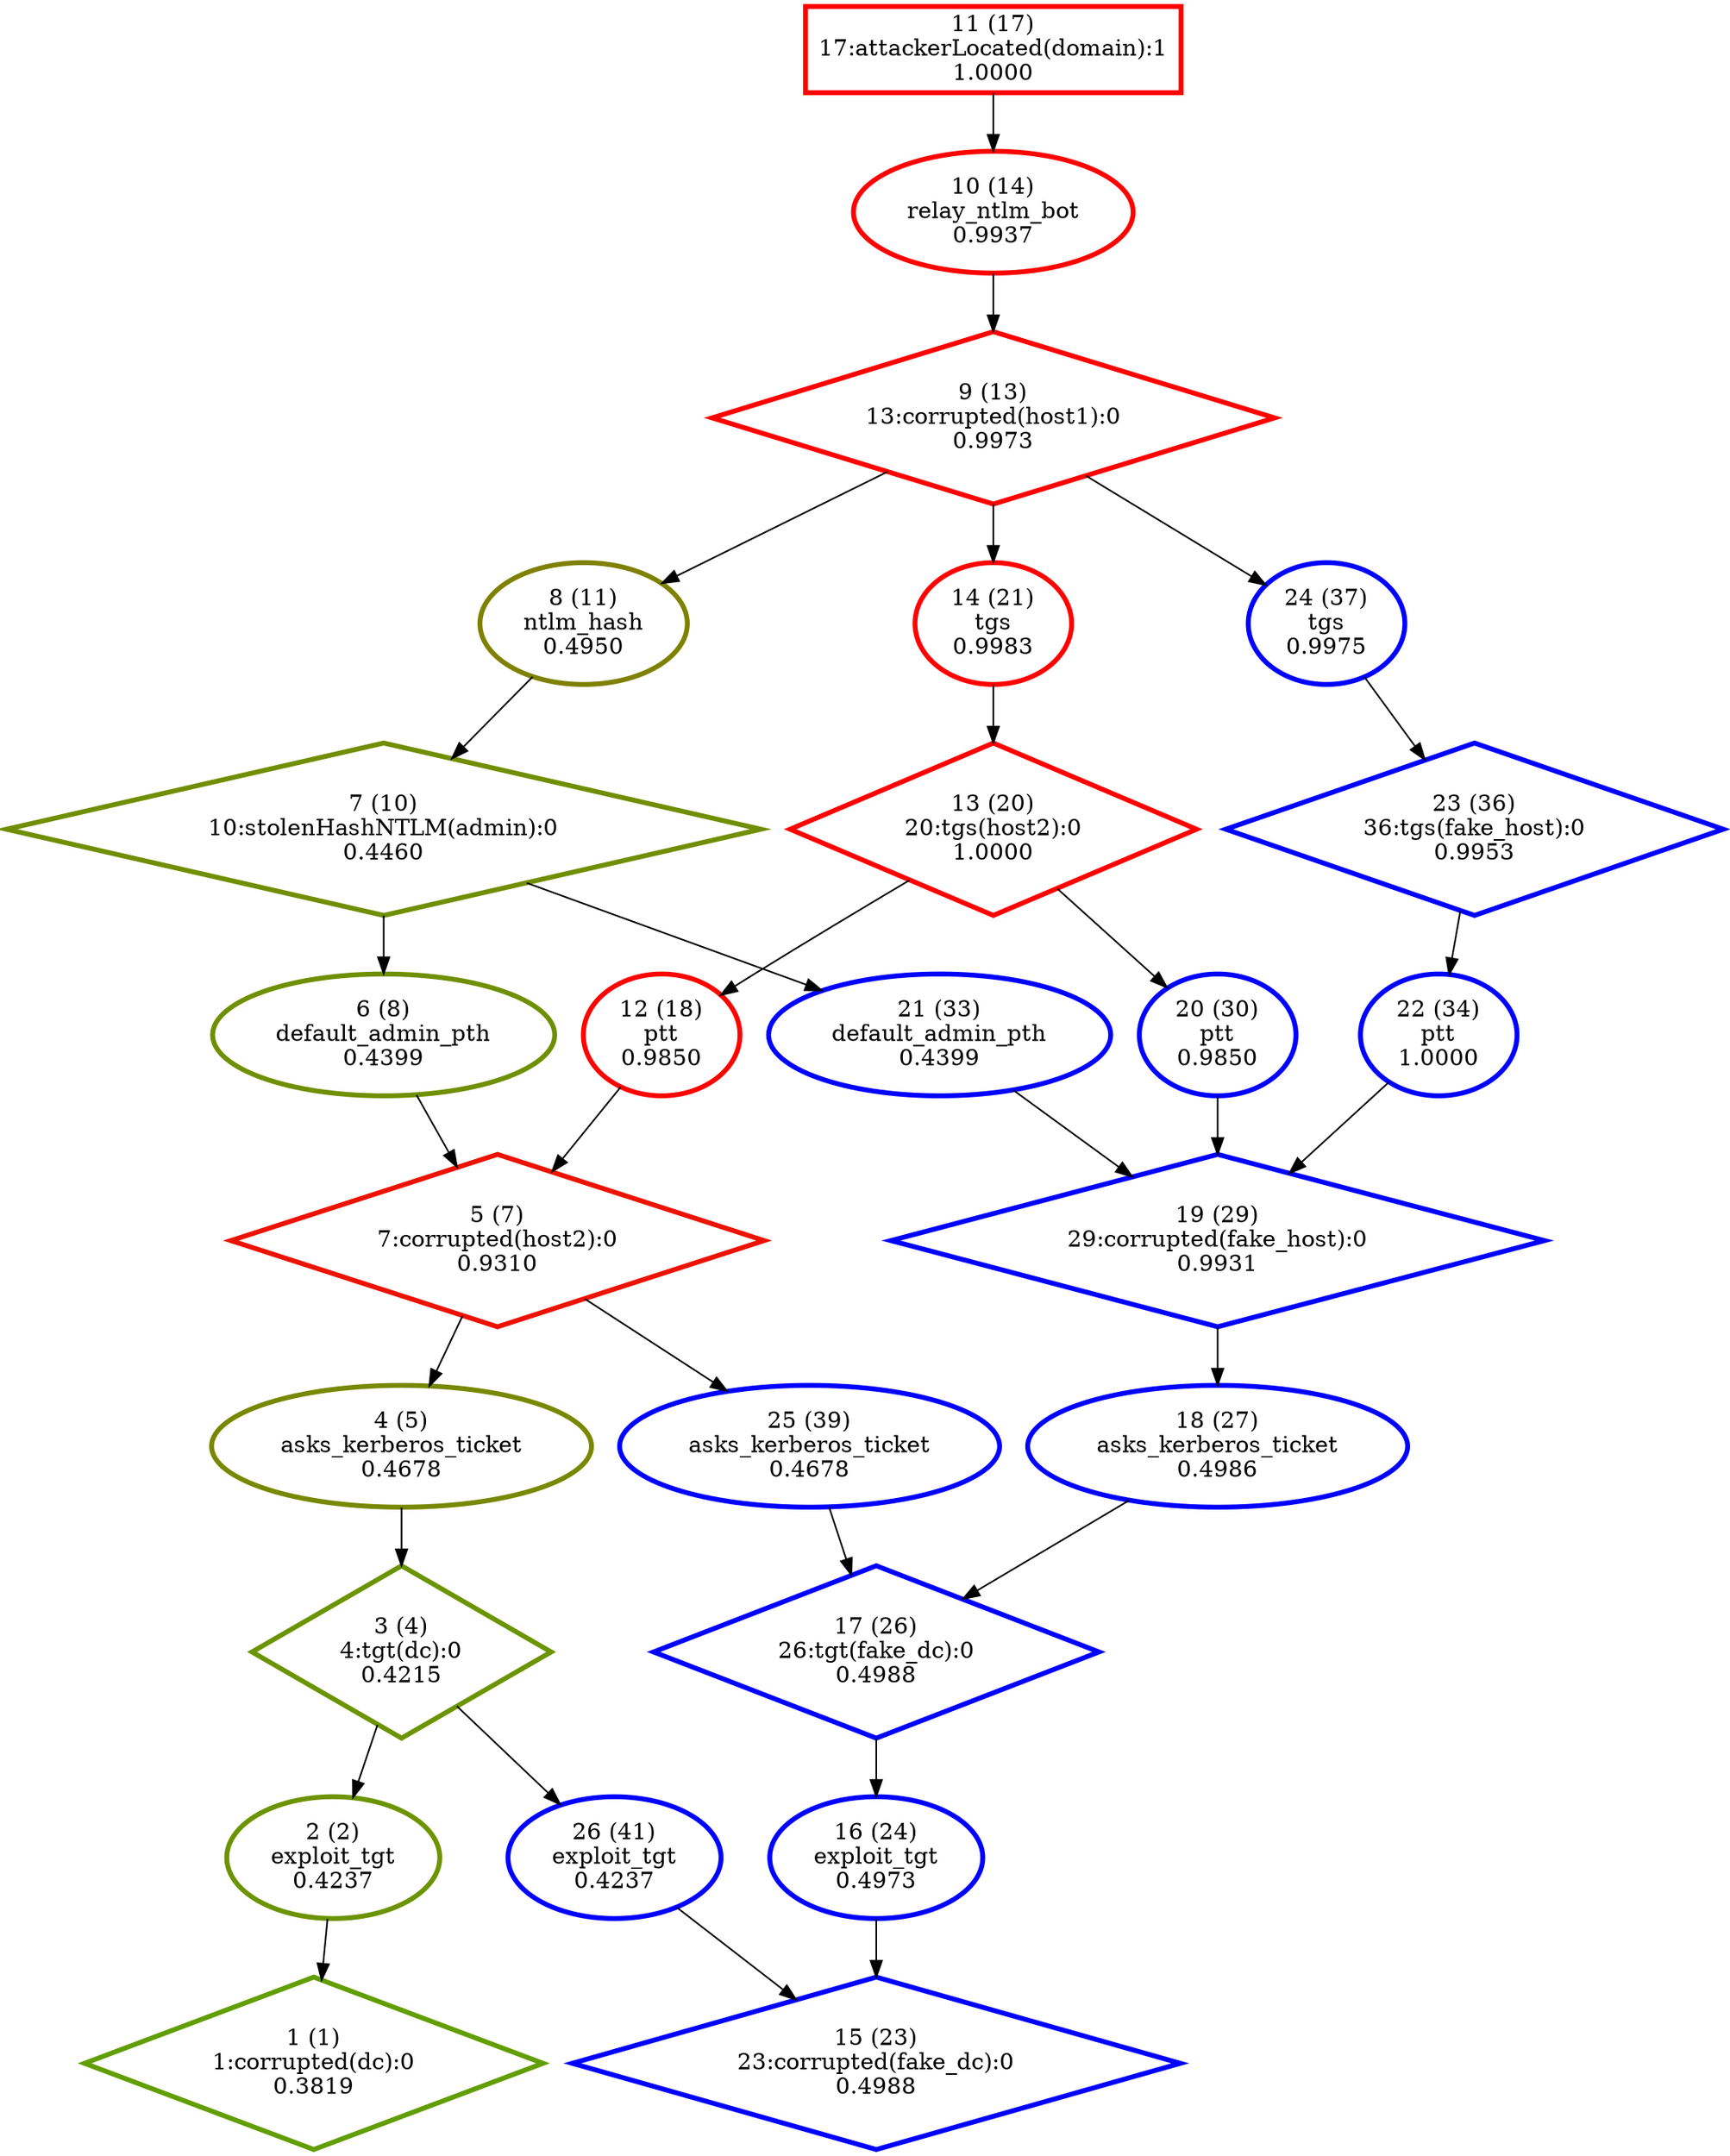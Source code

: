 digraph G {
  1 [label="1 (1)\n1:corrupted(dc):0\n0.3819", color="#619E00", penwidth=3, shape="diamond"];
  2 [label="2 (2)\nexploit_tgt\n0.4237", color="#6C9300", penwidth=3, shape="ellipse"];
  3 [label="3 (4)\n4:tgt(dc):0\n0.4215", color="#6B9400", penwidth=3, shape="diamond"];
  4 [label="4 (5)\nasks_kerberos_ticket\n0.4678", color="#778800", penwidth=3, shape="ellipse"];
  5 [label="5 (7)\n7:corrupted(host2):0\n0.9310", color="#ED1200", penwidth=3, shape="diamond"];
  6 [label="6 (8)\ndefault_admin_pth\n0.4399", color="#708F00", penwidth=3, shape="ellipse"];
  7 [label="7 (10)\n10:stolenHashNTLM(admin):0\n0.4460", color="#718E00", penwidth=3, shape="diamond"];
  8 [label="8 (11)\nntlm_hash\n0.4950", color="#7E8100", penwidth=3, shape="ellipse"];
  9 [label="9 (13)\n13:corrupted(host1):0\n0.9973", color="#FE0100", penwidth=3, shape="diamond"];
  10 [label="10 (14)\nrelay_ntlm_bot\n0.9937", color="#FD0200", penwidth=3, shape="ellipse"];
  11 [label="11 (17)\n17:attackerLocated(domain):1\n1.0000", color="#FE0100", penwidth=3, shape="box"];
  12 [label="12 (18)\nptt\n0.9850", color="#FB0400", penwidth=3, shape="ellipse"];
  13 [label="13 (20)\n20:tgs(host2):0\n1.0000", color="#FF0000", penwidth=3, shape="diamond"];
  14 [label="14 (21)\ntgs\n0.9983", color="#FE0100", penwidth=3, shape="ellipse"];
  15 [label="15 (23)\n23:corrupted(fake_dc):0\n0.4988", color="blue", penwidth=3, shape="diamond"];
  16 [label="16 (24)\nexploit_tgt\n0.4973", color="blue", penwidth=3, shape="ellipse"];
  17 [label="17 (26)\n26:tgt(fake_dc):0\n0.4988", color="blue", penwidth=3, shape="diamond"];
  18 [label="18 (27)\nasks_kerberos_ticket\n0.4986", color="blue", penwidth=3, shape="ellipse"];
  19 [label="19 (29)\n29:corrupted(fake_host):0\n0.9931", color="blue", penwidth=3, shape="diamond"];
  20 [label="20 (30)\nptt\n0.9850", color="blue", penwidth=3, shape="ellipse"];
  21 [label="21 (33)\ndefault_admin_pth\n0.4399", color="blue", penwidth=3, shape="ellipse"];
  22 [label="22 (34)\nptt\n1.0000", color="blue", penwidth=3, shape="ellipse"];
  23 [label="23 (36)\n36:tgs(fake_host):0\n0.9953", color="blue", penwidth=3, shape="diamond"];
  24 [label="24 (37)\ntgs\n0.9975", color="blue", penwidth=3, shape="ellipse"];
  25 [label="25 (39)\nasks_kerberos_ticket\n0.4678", color="blue", penwidth=3, shape="ellipse"];
  26 [label="26 (41)\nexploit_tgt\n0.4237", color="blue", penwidth=3, shape="ellipse"];
  "11" -> "10";
  "10" -> "9";
  "9" -> "8";
  "9" -> "14";
  "9" -> "24";
  "8" -> "7";
  "7" -> "6";
  "7" -> "21";
  "6" -> "5";
  "5" -> "4";
  "5" -> "25";
  "14" -> "13";
  "13" -> "12";
  "13" -> "20";
  "12" -> "5";
  "4" -> "3";
  "3" -> "2";
  "3" -> "26";
  "2" -> "1";
  "20" -> "19";
  "19" -> "18";
  "21" -> "19";
  "24" -> "23";
  "23" -> "22";
  "22" -> "19";
  "18" -> "17";
  "17" -> "16";
  "25" -> "17";
  "16" -> "15";
  "26" -> "15";
}